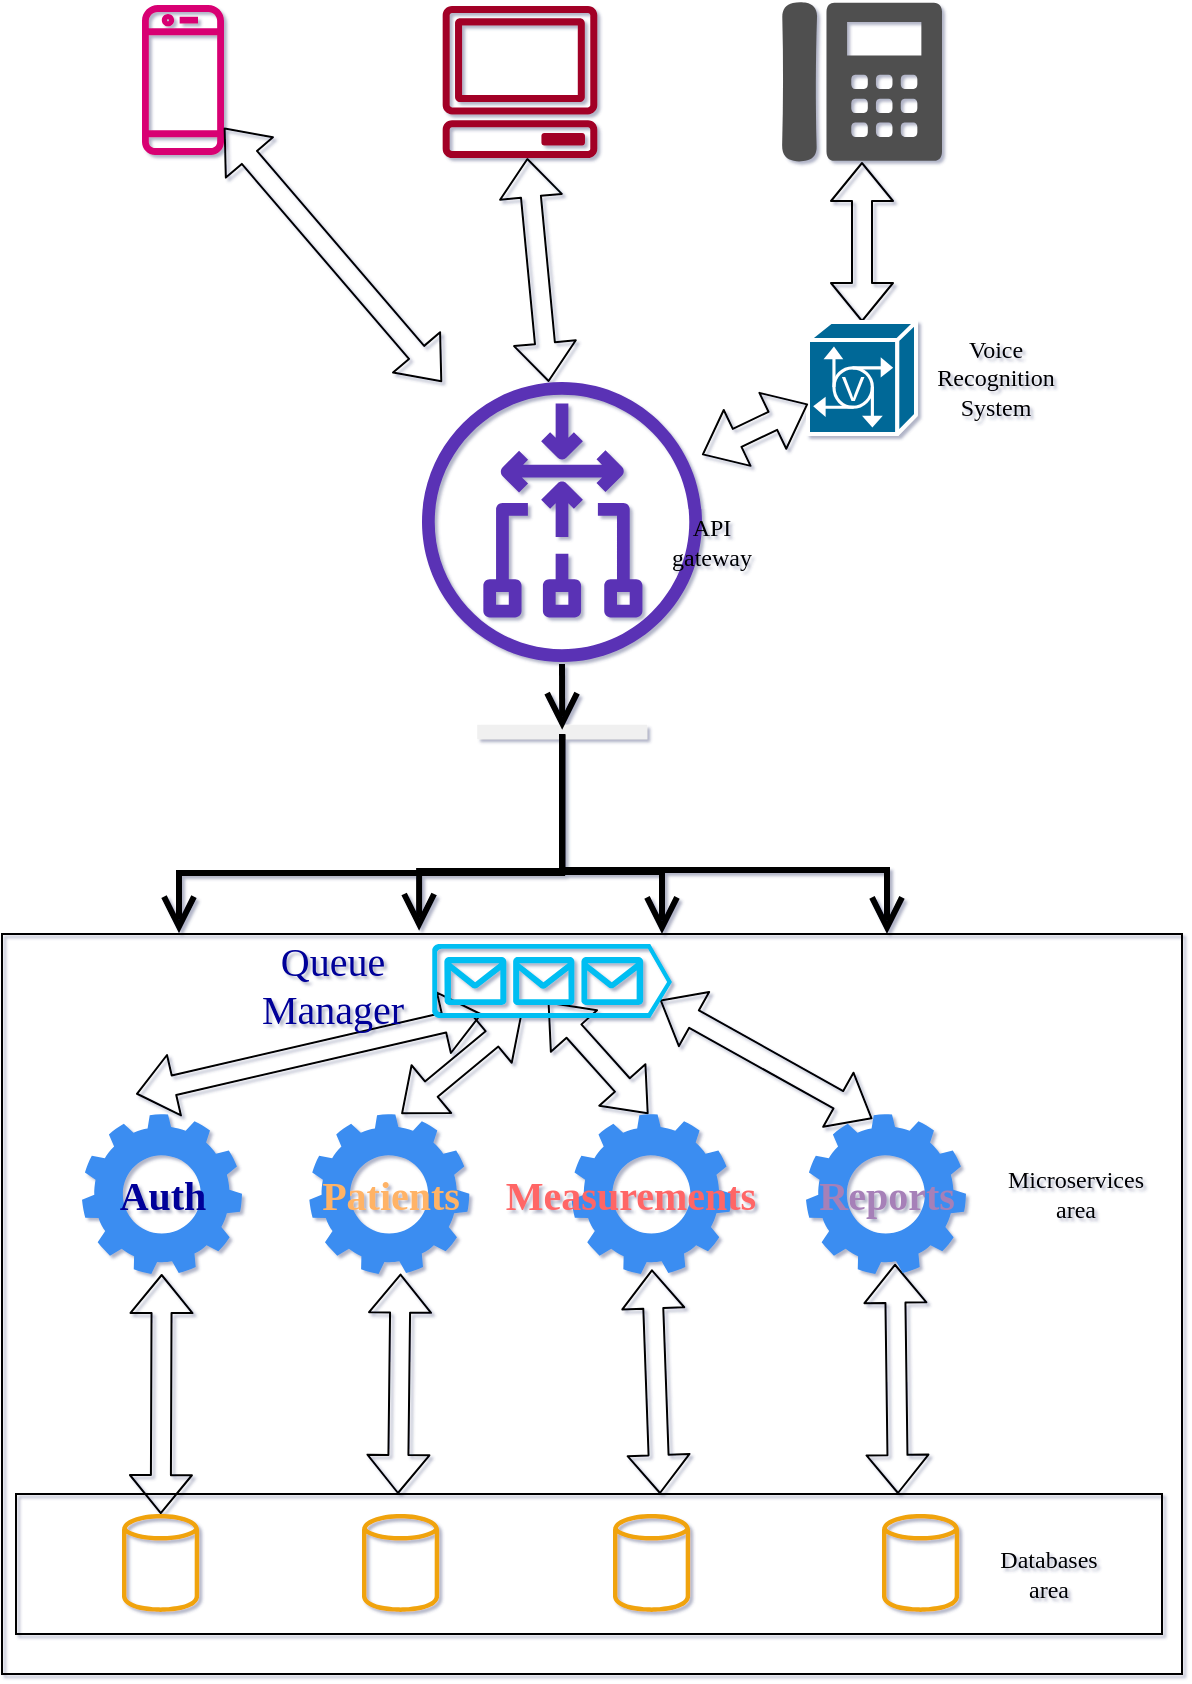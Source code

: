 <mxfile compressed="true">
    <diagram id="Ht1M8jgEwFfnCIfOTk4-" name="Page-1">
        <mxGraphModel dx="715" dy="1381" grid="1" gridSize="10" guides="1" tooltips="1" connect="1" arrows="1" fold="1" page="1" pageScale="1" pageWidth="1169" pageHeight="827" background="none" math="0" shadow="1">
            <root>
                <mxCell id="0"/>
                <mxCell id="1" parent="0"/>
                <mxCell id="XDn9xJ6heZTMBlF5tKKQ-36" value="" style="rounded=0;whiteSpace=wrap;html=1;shadow=0;comic=0;sketch=0;jiggle=1;fontFamily=Tahoma;fillColor=none;" parent="1" vertex="1">
                    <mxGeometry x="250" y="-350" width="590" height="370" as="geometry"/>
                </mxCell>
                <mxCell id="XDn9xJ6heZTMBlF5tKKQ-35" value="" style="rounded=0;whiteSpace=wrap;html=1;shadow=0;comic=0;sketch=0;jiggle=1;fontFamily=Tahoma;fillColor=none;" parent="1" vertex="1">
                    <mxGeometry x="257" y="-70" width="573" height="70" as="geometry"/>
                </mxCell>
                <mxCell id="XDn9xJ6heZTMBlF5tKKQ-6" value="" style="outlineConnect=0;fontColor=#ffffff;fillColor=#d80073;dashed=0;verticalLabelPosition=bottom;verticalAlign=top;align=center;html=1;fontSize=12;fontStyle=0;aspect=fixed;pointerEvents=1;shape=mxgraph.aws4.mobile_client;strokeWidth=2;shadow=0;strokeColor=#A50040;" parent="1" vertex="1">
                    <mxGeometry x="320" y="-816" width="41" height="78" as="geometry"/>
                </mxCell>
                <mxCell id="XDn9xJ6heZTMBlF5tKKQ-7" value="" style="outlineConnect=0;fontColor=#ffffff;fillColor=#a20025;strokeColor=#6F0000;dashed=0;verticalLabelPosition=bottom;verticalAlign=top;align=center;html=1;fontSize=12;fontStyle=0;aspect=fixed;pointerEvents=1;shape=mxgraph.aws4.client;" parent="1" vertex="1">
                    <mxGeometry x="470" y="-814" width="78" height="76" as="geometry"/>
                </mxCell>
                <mxCell id="XDn9xJ6heZTMBlF5tKKQ-10" value="" style="pointerEvents=1;shadow=0;dashed=0;html=1;strokeColor=none;fillColor=#505050;labelPosition=center;verticalLabelPosition=bottom;verticalAlign=top;outlineConnect=0;align=center;shape=mxgraph.office.devices.phone_digital;" parent="1" vertex="1">
                    <mxGeometry x="640" y="-816" width="80" height="80" as="geometry"/>
                </mxCell>
                <object label="" name="APIGateway&#10;" id="XDn9xJ6heZTMBlF5tKKQ-11">
                    <mxCell style="outlineConnect=0;fontColor=#232F3E;gradientColor=none;fillColor=#5A30B5;strokeColor=none;dashed=0;verticalLabelPosition=bottom;verticalAlign=top;align=center;html=1;fontSize=12;fontStyle=0;aspect=fixed;pointerEvents=1;shape=mxgraph.aws4.gateway_load_balancer;rotation=90;fontFamily=Tahoma;comic=0;" parent="1" vertex="1">
                        <mxGeometry x="460" y="-626" width="140" height="140" as="geometry"/>
                    </mxCell>
                </object>
                <mxCell id="XDn9xJ6heZTMBlF5tKKQ-12" value="" style="shape=flexArrow;endArrow=classic;startArrow=classic;html=1;" parent="1" source="XDn9xJ6heZTMBlF5tKKQ-11" target="XDn9xJ6heZTMBlF5tKKQ-6" edge="1">
                    <mxGeometry width="100" height="100" relative="1" as="geometry">
                        <mxPoint x="320" y="-636" as="sourcePoint"/>
                        <mxPoint x="420" y="-736" as="targetPoint"/>
                    </mxGeometry>
                </mxCell>
                <mxCell id="XDn9xJ6heZTMBlF5tKKQ-13" value="" style="shape=flexArrow;endArrow=classic;startArrow=classic;html=1;" parent="1" source="XDn9xJ6heZTMBlF5tKKQ-11" target="XDn9xJ6heZTMBlF5tKKQ-7" edge="1">
                    <mxGeometry width="100" height="100" relative="1" as="geometry">
                        <mxPoint x="634.021" y="-460.76" as="sourcePoint"/>
                        <mxPoint x="488.999" y="-715.999" as="targetPoint"/>
                    </mxGeometry>
                </mxCell>
                <mxCell id="XDn9xJ6heZTMBlF5tKKQ-14" value="" style="shape=flexArrow;endArrow=classic;startArrow=classic;html=1;exitX=0.5;exitY=0;exitDx=0;exitDy=0;exitPerimeter=0;" parent="1" source="XDn9xJ6heZTMBlF5tKKQ-15" target="XDn9xJ6heZTMBlF5tKKQ-10" edge="1">
                    <mxGeometry width="100" height="100" relative="1" as="geometry">
                        <mxPoint x="525.841" y="-466" as="sourcePoint"/>
                        <mxPoint x="380.819" y="-721.239" as="targetPoint"/>
                    </mxGeometry>
                </mxCell>
                <mxCell id="XDn9xJ6heZTMBlF5tKKQ-15" value="" style="shape=mxgraph.cisco.servers.voice_commserver;html=1;pointerEvents=1;dashed=0;fillColor=#036897;strokeColor=#ffffff;strokeWidth=2;verticalLabelPosition=bottom;verticalAlign=top;align=center;outlineConnect=0;comic=0;jiggle=1;shadow=0;sketch=0;" parent="1" vertex="1">
                    <mxGeometry x="653" y="-656" width="54" height="56" as="geometry"/>
                </mxCell>
                <mxCell id="XDn9xJ6heZTMBlF5tKKQ-16" value="" style="shape=flexArrow;endArrow=classic;startArrow=classic;html=1;" parent="1" source="XDn9xJ6heZTMBlF5tKKQ-15" target="XDn9xJ6heZTMBlF5tKKQ-11" edge="1">
                    <mxGeometry width="100" height="100" relative="1" as="geometry">
                        <mxPoint x="535.841" y="-456" as="sourcePoint"/>
                        <mxPoint x="390.819" y="-711.239" as="targetPoint"/>
                    </mxGeometry>
                </mxCell>
                <mxCell id="XDn9xJ6heZTMBlF5tKKQ-21" value="" style="shape=flexArrow;endArrow=classic;startArrow=classic;html=1;" parent="1" source="XDn9xJ6heZTMBlF5tKKQ-2" target="XDn9xJ6heZTMBlF5tKKQ-17" edge="1">
                    <mxGeometry width="100" height="100" relative="1" as="geometry">
                        <mxPoint x="368.5" y="-9" as="sourcePoint"/>
                        <mxPoint x="368.5" y="-200" as="targetPoint"/>
                    </mxGeometry>
                </mxCell>
                <mxCell id="XDn9xJ6heZTMBlF5tKKQ-22" value="" style="shape=flexArrow;endArrow=classic;startArrow=classic;html=1;entryX=0.57;entryY=0.997;entryDx=0;entryDy=0;entryPerimeter=0;" parent="1" edge="1" target="XDn9xJ6heZTMBlF5tKKQ-18">
                    <mxGeometry width="100" height="100" relative="1" as="geometry">
                        <mxPoint x="447.996" y="-70.0" as="sourcePoint"/>
                        <mxPoint x="448.525" y="-170.13" as="targetPoint"/>
                    </mxGeometry>
                </mxCell>
                <mxCell id="XDn9xJ6heZTMBlF5tKKQ-23" value="" style="shape=flexArrow;endArrow=classic;startArrow=classic;html=1;entryX=0.502;entryY=0.971;entryDx=0;entryDy=0;entryPerimeter=0;" parent="1" edge="1" target="XDn9xJ6heZTMBlF5tKKQ-20">
                    <mxGeometry width="100" height="100" relative="1" as="geometry">
                        <mxPoint x="578.996" y="-70.0" as="sourcePoint"/>
                        <mxPoint x="579.525" y="-170.13" as="targetPoint"/>
                    </mxGeometry>
                </mxCell>
                <mxCell id="XDn9xJ6heZTMBlF5tKKQ-24" value="" style="shape=flexArrow;endArrow=classic;startArrow=classic;html=1;entryX=0.556;entryY=0.936;entryDx=0;entryDy=0;entryPerimeter=0;" parent="1" edge="1" target="XDn9xJ6heZTMBlF5tKKQ-19">
                    <mxGeometry width="100" height="100" relative="1" as="geometry">
                        <mxPoint x="697.996" y="-70.0" as="sourcePoint"/>
                        <mxPoint x="698.525" y="-170.13" as="targetPoint"/>
                    </mxGeometry>
                </mxCell>
                <mxCell id="XDn9xJ6heZTMBlF5tKKQ-25" value="" style="shape=flexArrow;endArrow=classic;startArrow=block;html=1;entryX=0.208;entryY=0.946;entryDx=0;entryDy=0;entryPerimeter=0;" parent="1" target="XDn9xJ6heZTMBlF5tKKQ-45" edge="1">
                    <mxGeometry width="100" height="100" relative="1" as="geometry">
                        <mxPoint x="316.998" y="-270" as="sourcePoint"/>
                        <mxPoint x="210" y="-470" as="targetPoint"/>
                    </mxGeometry>
                </mxCell>
                <mxCell id="XDn9xJ6heZTMBlF5tKKQ-26" value="" style="shape=flexArrow;endArrow=classic;startArrow=classic;html=1;exitX=0.575;exitY=0;exitDx=0;exitDy=0;exitPerimeter=0;entryX=0.375;entryY=0.946;entryDx=0;entryDy=0;entryPerimeter=0;" parent="1" source="XDn9xJ6heZTMBlF5tKKQ-18" target="XDn9xJ6heZTMBlF5tKKQ-45" edge="1">
                    <mxGeometry width="100" height="100" relative="1" as="geometry">
                        <mxPoint x="426.998" y="-260" as="sourcePoint"/>
                        <mxPoint x="548" y="-380.367" as="targetPoint"/>
                    </mxGeometry>
                </mxCell>
                <mxCell id="XDn9xJ6heZTMBlF5tKKQ-27" value="" style="shape=flexArrow;endArrow=classic;startArrow=classic;html=1;exitX=0.48;exitY=0;exitDx=0;exitDy=0;exitPerimeter=0;entryX=0.483;entryY=0.784;entryDx=0;entryDy=0;entryPerimeter=0;" parent="1" source="XDn9xJ6heZTMBlF5tKKQ-20" target="XDn9xJ6heZTMBlF5tKKQ-45" edge="1">
                    <mxGeometry width="100" height="100" relative="1" as="geometry">
                        <mxPoint x="533.498" y="-252.63" as="sourcePoint"/>
                        <mxPoint x="505" y="-330" as="targetPoint"/>
                    </mxGeometry>
                </mxCell>
                <mxCell id="XDn9xJ6heZTMBlF5tKKQ-28" value="" style="shape=flexArrow;endArrow=classic;startArrow=classic;html=1;exitX=0.415;exitY=0.03;exitDx=0;exitDy=0;exitPerimeter=0;entryX=0.95;entryY=0.757;entryDx=0;entryDy=0;entryPerimeter=0;endSize=6;" parent="1" source="XDn9xJ6heZTMBlF5tKKQ-19" target="XDn9xJ6heZTMBlF5tKKQ-45" edge="1">
                    <mxGeometry width="100" height="100" relative="1" as="geometry">
                        <mxPoint x="726.998" y="-270.0" as="sourcePoint"/>
                        <mxPoint x="848" y="-390.367" as="targetPoint"/>
                    </mxGeometry>
                </mxCell>
                <mxCell id="XDn9xJ6heZTMBlF5tKKQ-30" value="API gateway" style="text;html=1;strokeColor=none;fillColor=none;align=center;verticalAlign=middle;whiteSpace=wrap;rounded=0;shadow=0;comic=0;sketch=0;jiggle=1;fontFamily=Tahoma;" parent="1" vertex="1">
                    <mxGeometry x="585" y="-556" width="40" height="20" as="geometry"/>
                </mxCell>
                <mxCell id="XDn9xJ6heZTMBlF5tKKQ-31" value="Microservices area" style="text;html=1;strokeColor=none;fillColor=none;align=center;verticalAlign=middle;whiteSpace=wrap;rounded=0;shadow=0;comic=0;sketch=0;jiggle=1;fontFamily=Tahoma;" parent="1" vertex="1">
                    <mxGeometry x="767" y="-230" width="40" height="20" as="geometry"/>
                </mxCell>
                <mxCell id="XDn9xJ6heZTMBlF5tKKQ-33" value="Voice Recognition System&lt;br&gt;" style="text;html=1;strokeColor=none;fillColor=none;align=center;verticalAlign=middle;whiteSpace=wrap;rounded=0;shadow=0;comic=0;sketch=0;jiggle=1;fontFamily=Tahoma;" parent="1" vertex="1">
                    <mxGeometry x="727" y="-638" width="40" height="20" as="geometry"/>
                </mxCell>
                <mxCell id="XDn9xJ6heZTMBlF5tKKQ-34" value="Databases&lt;br&gt;area&lt;br&gt;" style="text;html=1;align=center;verticalAlign=middle;resizable=0;points=[];autosize=1;strokeColor=none;fontFamily=Tahoma;" parent="1" vertex="1">
                    <mxGeometry x="738" y="-45" width="70" height="30" as="geometry"/>
                </mxCell>
                <mxCell id="XDn9xJ6heZTMBlF5tKKQ-17" value="" style="html=1;aspect=fixed;strokeColor=none;shadow=0;align=center;verticalAlign=top;fillColor=#3B8DF1;shape=mxgraph.gcp2.gear" parent="1" vertex="1">
                    <mxGeometry x="290" y="-260" width="80" height="80" as="geometry"/>
                </mxCell>
                <mxCell id="XDn9xJ6heZTMBlF5tKKQ-18" value="" style="html=1;aspect=fixed;strokeColor=none;shadow=0;align=center;verticalAlign=top;fillColor=#3B8DF1;shape=mxgraph.gcp2.gear" parent="1" vertex="1">
                    <mxGeometry x="403.659" y="-260" width="80" height="80" as="geometry"/>
                </mxCell>
                <mxCell id="XDn9xJ6heZTMBlF5tKKQ-19" value="" style="html=1;aspect=fixed;strokeColor=none;shadow=0;align=center;verticalAlign=top;fillColor=#3B8DF1;shape=mxgraph.gcp2.gear" parent="1" vertex="1">
                    <mxGeometry x="651.989" y="-260" width="80" height="80" as="geometry"/>
                </mxCell>
                <mxCell id="XDn9xJ6heZTMBlF5tKKQ-20" value="" style="html=1;aspect=fixed;strokeColor=none;shadow=0;align=center;verticalAlign=top;fillColor=#3B8DF1;shape=mxgraph.gcp2.gear" parent="1" vertex="1">
                    <mxGeometry x="534.788" y="-260" width="80" height="80" as="geometry"/>
                </mxCell>
                <mxCell id="XDn9xJ6heZTMBlF5tKKQ-41" value="&lt;font style=&quot;font-size: 20px;&quot;&gt;Auth&lt;/font&gt;" style="text;html=1;align=center;verticalAlign=middle;resizable=0;points=[];autosize=1;strokeColor=none;fontFamily=Tahoma;fontSize=20;fontStyle=1;fontColor=#000099;" parent="1" vertex="1">
                    <mxGeometry x="300" y="-235" width="60" height="30" as="geometry"/>
                </mxCell>
                <mxCell id="XDn9xJ6heZTMBlF5tKKQ-42" value="&lt;font style=&quot;font-size: 20px;&quot;&gt;Patients&lt;br style=&quot;font-size: 20px;&quot;&gt;&lt;/font&gt;" style="text;html=1;align=center;verticalAlign=middle;resizable=0;points=[];autosize=1;strokeColor=none;fontFamily=Tahoma;fontSize=20;fontColor=#FFB366;fontStyle=1" parent="1" vertex="1">
                    <mxGeometry x="393.66" y="-235" width="100" height="30" as="geometry"/>
                </mxCell>
                <mxCell id="XDn9xJ6heZTMBlF5tKKQ-43" value="&lt;font style=&quot;font-size: 20px;&quot;&gt;&lt;font color=&quot;#ff6666&quot; style=&quot;font-size: 20px;&quot;&gt;Measurements&lt;/font&gt;&lt;br style=&quot;font-size: 20px;&quot;&gt;&lt;/font&gt;" style="text;html=1;align=center;verticalAlign=middle;resizable=0;points=[];autosize=1;strokeColor=none;fontFamily=Tahoma;fontSize=20;fontColor=#FFB366;fontStyle=1" parent="1" vertex="1">
                    <mxGeometry x="483.53" y="-235" width="160" height="30" as="geometry"/>
                </mxCell>
                <mxCell id="XDn9xJ6heZTMBlF5tKKQ-44" value="&lt;font style=&quot;font-size: 20px;&quot;&gt;&lt;font color=&quot;#a680b8&quot; style=&quot;font-size: 20px;&quot;&gt;Reports&lt;/font&gt;&lt;br style=&quot;font-size: 20px;&quot;&gt;&lt;/font&gt;" style="text;html=1;align=center;verticalAlign=middle;resizable=0;points=[];autosize=1;strokeColor=none;fontFamily=Tahoma;fontSize=20;fontColor=#FFB366;fontStyle=1" parent="1" vertex="1">
                    <mxGeometry x="646.99" y="-235" width="90" height="30" as="geometry"/>
                </mxCell>
                <mxCell id="XDn9xJ6heZTMBlF5tKKQ-47" value="" style="group" parent="1" vertex="1" connectable="0">
                    <mxGeometry x="370" y="-350" width="215" height="50" as="geometry"/>
                </mxCell>
                <mxCell id="XDn9xJ6heZTMBlF5tKKQ-45" value="" style="verticalLabelPosition=bottom;html=1;verticalAlign=top;align=center;strokeColor=none;fillColor=#00BEF2;shape=mxgraph.azure.queue_generic;pointerEvents=1;shadow=0;comic=0;sketch=0;jiggle=1;fontFamily=Tahoma;fontSize=20;fontColor=#000099;" parent="XDn9xJ6heZTMBlF5tKKQ-47" vertex="1">
                    <mxGeometry x="95" y="5" width="120" height="37" as="geometry"/>
                </mxCell>
                <mxCell id="XDn9xJ6heZTMBlF5tKKQ-46" value="Queue &lt;br&gt;Manager" style="text;html=1;align=center;verticalAlign=middle;resizable=0;points=[];autosize=1;strokeColor=none;fontSize=20;fontFamily=Tahoma;fontColor=#000099;" parent="XDn9xJ6heZTMBlF5tKKQ-47" vertex="1">
                    <mxGeometry width="90" height="50" as="geometry"/>
                </mxCell>
                <mxCell id="XDn9xJ6heZTMBlF5tKKQ-2" value="" style="outlineConnect=0;fontColor=#000000;fillColor=#f0a30a;strokeColor=#BD7000;dashed=0;verticalLabelPosition=bottom;verticalAlign=top;align=center;html=1;fontSize=12;fontStyle=0;aspect=fixed;pointerEvents=1;shape=mxgraph.aws4.generic_database;" parent="1" vertex="1">
                    <mxGeometry x="310" y="-61" width="38.577" height="51" as="geometry"/>
                </mxCell>
                <mxCell id="XDn9xJ6heZTMBlF5tKKQ-3" value="" style="outlineConnect=0;fontColor=#000000;fillColor=#f0a30a;dashed=0;verticalLabelPosition=bottom;verticalAlign=top;align=center;html=1;fontSize=12;fontStyle=0;aspect=fixed;pointerEvents=1;shape=mxgraph.aws4.generic_database;strokeColor=#BD7000;strokeWidth=5;" parent="1" vertex="1">
                    <mxGeometry x="430" y="-61" width="38.577" height="51" as="geometry"/>
                </mxCell>
                <mxCell id="XDn9xJ6heZTMBlF5tKKQ-4" value="" style="outlineConnect=0;fontColor=#000000;fillColor=#f0a30a;strokeColor=#BD7000;dashed=0;verticalLabelPosition=bottom;verticalAlign=top;align=center;html=1;fontSize=12;fontStyle=0;aspect=fixed;pointerEvents=1;shape=mxgraph.aws4.generic_database;" parent="1" vertex="1">
                    <mxGeometry x="555.5" y="-61" width="38.577" height="51" as="geometry"/>
                </mxCell>
                <mxCell id="XDn9xJ6heZTMBlF5tKKQ-5" value="" style="outlineConnect=0;fontColor=#000000;fillColor=#f0a30a;strokeColor=#BD7000;dashed=0;verticalLabelPosition=bottom;verticalAlign=top;align=center;html=1;fontSize=12;fontStyle=0;aspect=fixed;pointerEvents=1;shape=mxgraph.aws4.generic_database;" parent="1" vertex="1">
                    <mxGeometry x="690" y="-61" width="38.577" height="51" as="geometry"/>
                </mxCell>
                <mxCell id="11" value="" style="shape=rect;html=1;fillColor=#000000;verticalLabelPosition=bottom;verticalAlignment=top;rounded=0;strokeColor=#f0f0f0;strokeWidth=5;rotation=90;" vertex="1" parent="1">
                    <mxGeometry x="529" y="-491" width="2.2" height="80" as="geometry"/>
                </mxCell>
                <mxCell id="12" value="" style="edgeStyle=elbowEdgeStyle;html=1;elbow=horizontal;endArrow=none;rounded=0;startArrow=open;strokeWidth=3;startSize=12;" edge="1" source="11" parent="1">
                    <mxGeometry x="475" y="-470" as="geometry">
                        <mxPoint x="530" y="-485" as="targetPoint"/>
                    </mxGeometry>
                </mxCell>
                <mxCell id="13" value="" style="edgeStyle=elbowEdgeStyle;html=1;elbow=vertical;endArrow=open;rounded=0;strokeWidth=3;endSize=12;entryX=0.75;entryY=0;entryDx=0;entryDy=0;" edge="1" source="11" parent="1" target="XDn9xJ6heZTMBlF5tKKQ-36">
                    <mxGeometry x="475" y="-470" as="geometry">
                        <mxPoint x="560" y="-375" as="targetPoint"/>
                        <Array as="points">
                            <mxPoint x="593" y="-382"/>
                        </Array>
                    </mxGeometry>
                </mxCell>
                <mxCell id="14" value="" style="edgeStyle=elbowEdgeStyle;html=1;elbow=vertical;endArrow=open;rounded=0;strokeWidth=3;endSize=12;" edge="1" source="11" parent="1">
                    <mxGeometry x="475" y="-470" as="geometry">
                        <mxPoint x="580" y="-350" as="targetPoint"/>
                        <Array as="points">
                            <mxPoint x="541" y="-381"/>
                        </Array>
                    </mxGeometry>
                </mxCell>
                <mxCell id="15" value="" style="edgeStyle=elbowEdgeStyle;html=1;elbow=vertical;endArrow=open;rounded=0;strokeWidth=3;endSize=12;entryX=0.984;entryY=-0.033;entryDx=0;entryDy=0;entryPerimeter=0;" edge="1" source="11" parent="1" target="XDn9xJ6heZTMBlF5tKKQ-46">
                    <mxGeometry x="475" y="-470" as="geometry">
                        <mxPoint x="520" y="-375" as="targetPoint"/>
                    </mxGeometry>
                </mxCell>
                <mxCell id="16" value="" style="edgeStyle=elbowEdgeStyle;html=1;elbow=vertical;endArrow=open;rounded=0;strokeWidth=3;endSize=12;entryX=0.15;entryY=-0.001;entryDx=0;entryDy=0;entryPerimeter=0;" edge="1" source="11" parent="1" target="XDn9xJ6heZTMBlF5tKKQ-36">
                    <mxGeometry x="475" y="-470" as="geometry">
                        <mxPoint x="500" y="-375" as="targetPoint"/>
                    </mxGeometry>
                </mxCell>
            </root>
        </mxGraphModel>
    </diagram>
</mxfile>